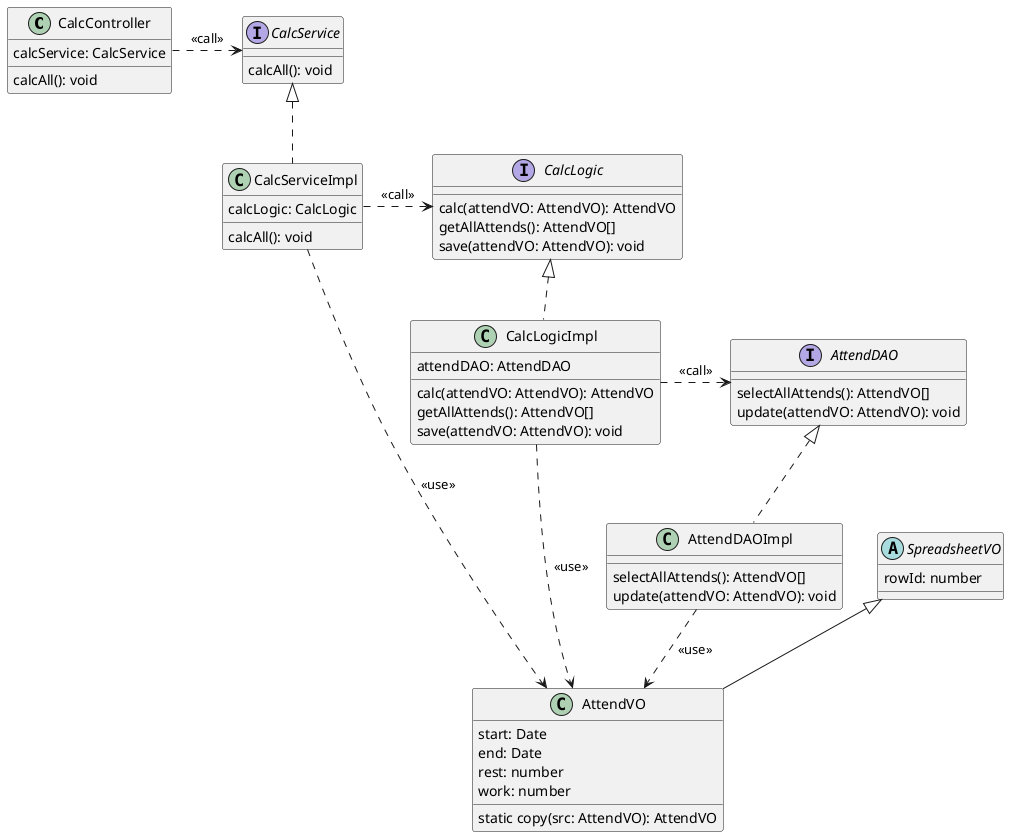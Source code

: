 @startuml

class CalcController {
  calcService: CalcService
  calcAll(): void
}

CalcController .right.> CalcService: <<call>>

interface CalcService {
  calcAll(): void
}

class CalcServiceImpl implements CalcService {
  calcLogic: CalcLogic
  calcAll(): void
}

CalcServiceImpl .right.> CalcLogic: <<call>>
CalcServiceImpl ..> AttendVO: <<use>>


interface CalcLogic {
  calc(attendVO: AttendVO): AttendVO
  getAllAttends(): AttendVO[]
  save(attendVO: AttendVO): void
}

class CalcLogicImpl implements CalcLogic {
  attendDAO: AttendDAO
  calc(attendVO: AttendVO): AttendVO
  getAllAttends(): AttendVO[]
  save(attendVO: AttendVO): void
}

CalcLogicImpl .right.> AttendDAO: <<call>>
CalcLogicImpl ..> AttendVO: <<use>>

interface AttendDAO {
  selectAllAttends(): AttendVO[]
  update(attendVO: AttendVO): void
}

class AttendDAOImpl implements AttendDAO {
  selectAllAttends(): AttendVO[]
  update(attendVO: AttendVO): void
}

AttendDAOImpl ..> AttendVO: <<use>>

abstract class SpreadsheetVO {
  rowId: number
}

class AttendVO extends SpreadsheetVO {
  start: Date
  end: Date
  rest: number
  work: number
  static copy(src: AttendVO): AttendVO
}

@enduml
